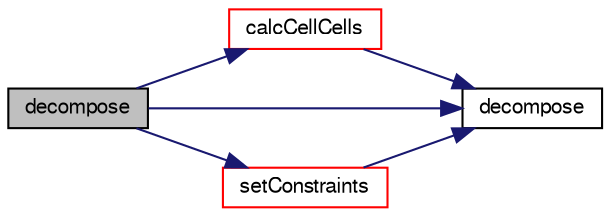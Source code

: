 digraph "decompose"
{
  bgcolor="transparent";
  edge [fontname="FreeSans",fontsize="10",labelfontname="FreeSans",labelfontsize="10"];
  node [fontname="FreeSans",fontsize="10",shape=record];
  rankdir="LR";
  Node350 [label="decompose",height=0.2,width=0.4,color="black", fillcolor="grey75", style="filled", fontcolor="black"];
  Node350 -> Node351 [color="midnightblue",fontsize="10",style="solid",fontname="FreeSans"];
  Node351 [label="calcCellCells",height=0.2,width=0.4,color="red",URL="$a28594.html#a86727d8c968e3ae5d8f394879e2b3c8a",tooltip="Helper: determine (local or global) cellCells from mesh. "];
  Node351 -> Node742 [color="midnightblue",fontsize="10",style="solid",fontname="FreeSans"];
  Node742 [label="decompose",height=0.2,width=0.4,color="black",URL="$a28594.html#a30ea1ec9f9f9f89663dc353e14df5260",tooltip="Return for every coordinate the wanted processor number. "];
  Node350 -> Node742 [color="midnightblue",fontsize="10",style="solid",fontname="FreeSans"];
  Node350 -> Node743 [color="midnightblue",fontsize="10",style="solid",fontname="FreeSans"];
  Node743 [label="setConstraints",height=0.2,width=0.4,color="red",URL="$a28594.html#a36608a91d1c00b41284eaf46b895387c",tooltip="Helper: extract constraints: "];
  Node743 -> Node742 [color="midnightblue",fontsize="10",style="solid",fontname="FreeSans"];
}
